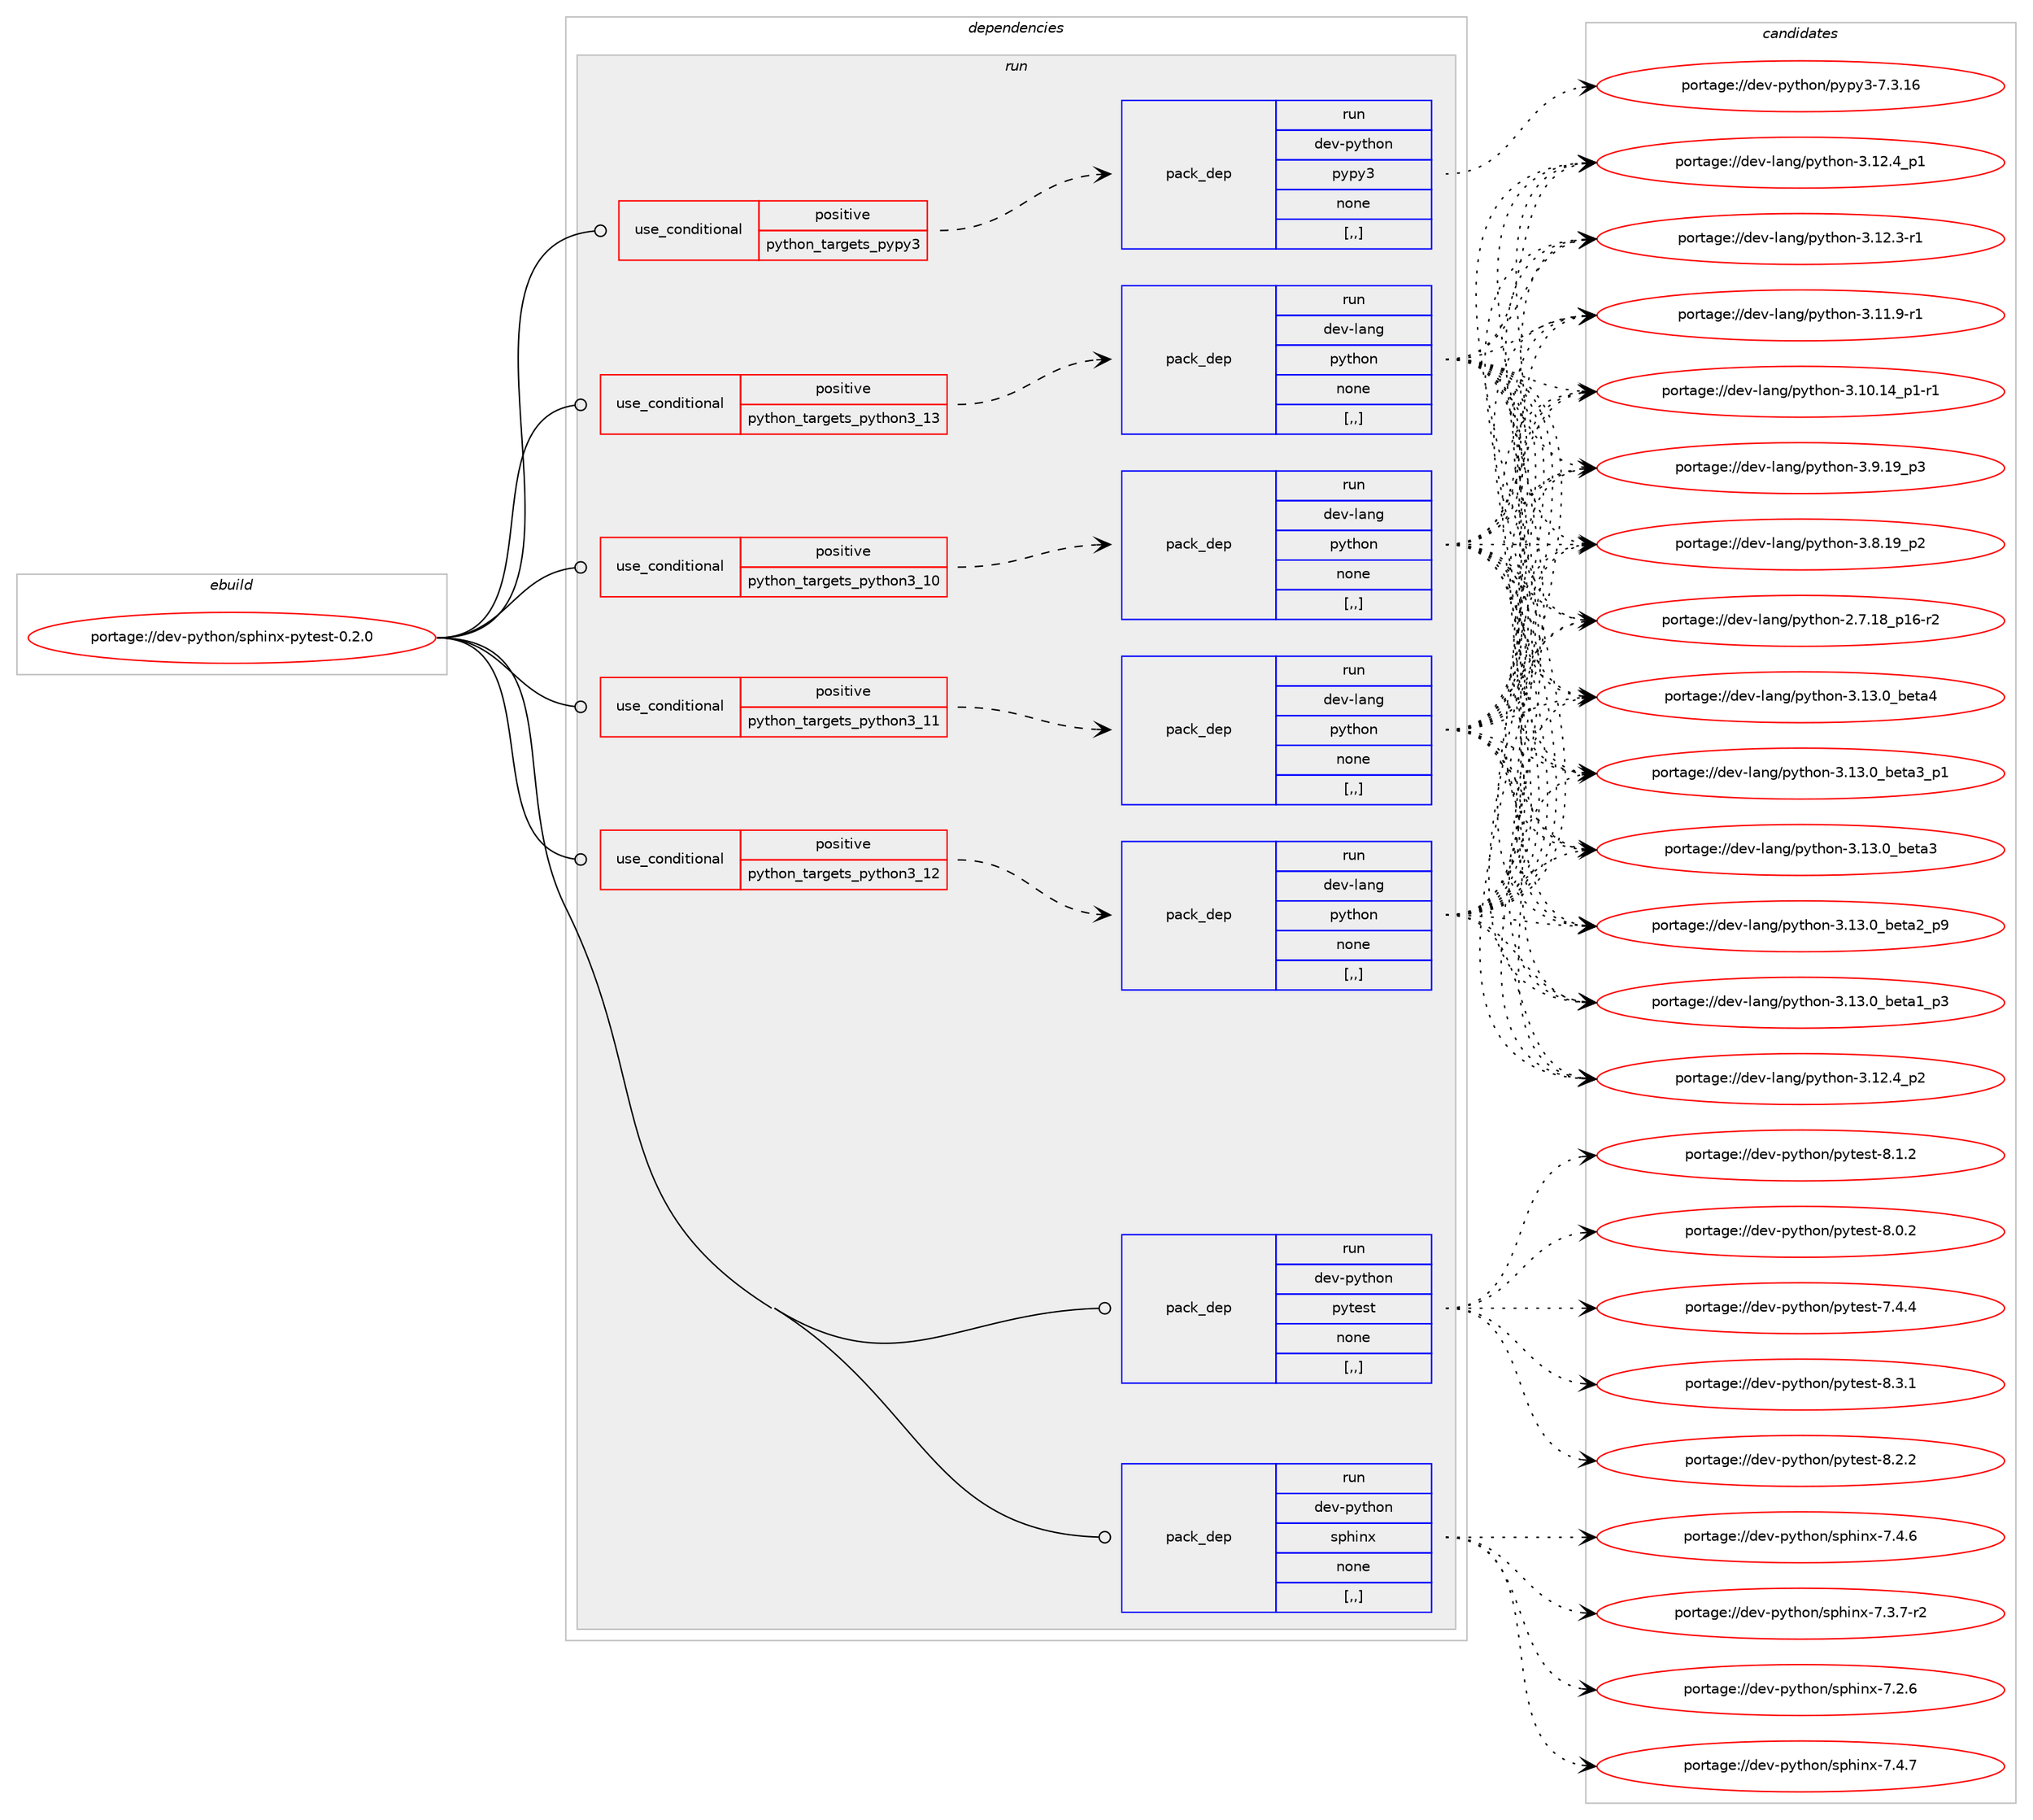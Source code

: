 digraph prolog {

# *************
# Graph options
# *************

newrank=true;
concentrate=true;
compound=true;
graph [rankdir=LR,fontname=Helvetica,fontsize=10,ranksep=1.5];#, ranksep=2.5, nodesep=0.2];
edge  [arrowhead=vee];
node  [fontname=Helvetica,fontsize=10];

# **********
# The ebuild
# **********

subgraph cluster_leftcol {
color=gray;
label=<<i>ebuild</i>>;
id [label="portage://dev-python/sphinx-pytest-0.2.0", color=red, width=4, href="../dev-python/sphinx-pytest-0.2.0.svg"];
}

# ****************
# The dependencies
# ****************

subgraph cluster_midcol {
color=gray;
label=<<i>dependencies</i>>;
subgraph cluster_compile {
fillcolor="#eeeeee";
style=filled;
label=<<i>compile</i>>;
}
subgraph cluster_compileandrun {
fillcolor="#eeeeee";
style=filled;
label=<<i>compile and run</i>>;
}
subgraph cluster_run {
fillcolor="#eeeeee";
style=filled;
label=<<i>run</i>>;
subgraph cond40177 {
dependency164913 [label=<<TABLE BORDER="0" CELLBORDER="1" CELLSPACING="0" CELLPADDING="4"><TR><TD ROWSPAN="3" CELLPADDING="10">use_conditional</TD></TR><TR><TD>positive</TD></TR><TR><TD>python_targets_pypy3</TD></TR></TABLE>>, shape=none, color=red];
subgraph pack123460 {
dependency164914 [label=<<TABLE BORDER="0" CELLBORDER="1" CELLSPACING="0" CELLPADDING="4" WIDTH="220"><TR><TD ROWSPAN="6" CELLPADDING="30">pack_dep</TD></TR><TR><TD WIDTH="110">run</TD></TR><TR><TD>dev-python</TD></TR><TR><TD>pypy3</TD></TR><TR><TD>none</TD></TR><TR><TD>[,,]</TD></TR></TABLE>>, shape=none, color=blue];
}
dependency164913:e -> dependency164914:w [weight=20,style="dashed",arrowhead="vee"];
}
id:e -> dependency164913:w [weight=20,style="solid",arrowhead="odot"];
subgraph cond40178 {
dependency164915 [label=<<TABLE BORDER="0" CELLBORDER="1" CELLSPACING="0" CELLPADDING="4"><TR><TD ROWSPAN="3" CELLPADDING="10">use_conditional</TD></TR><TR><TD>positive</TD></TR><TR><TD>python_targets_python3_10</TD></TR></TABLE>>, shape=none, color=red];
subgraph pack123461 {
dependency164916 [label=<<TABLE BORDER="0" CELLBORDER="1" CELLSPACING="0" CELLPADDING="4" WIDTH="220"><TR><TD ROWSPAN="6" CELLPADDING="30">pack_dep</TD></TR><TR><TD WIDTH="110">run</TD></TR><TR><TD>dev-lang</TD></TR><TR><TD>python</TD></TR><TR><TD>none</TD></TR><TR><TD>[,,]</TD></TR></TABLE>>, shape=none, color=blue];
}
dependency164915:e -> dependency164916:w [weight=20,style="dashed",arrowhead="vee"];
}
id:e -> dependency164915:w [weight=20,style="solid",arrowhead="odot"];
subgraph cond40179 {
dependency164917 [label=<<TABLE BORDER="0" CELLBORDER="1" CELLSPACING="0" CELLPADDING="4"><TR><TD ROWSPAN="3" CELLPADDING="10">use_conditional</TD></TR><TR><TD>positive</TD></TR><TR><TD>python_targets_python3_11</TD></TR></TABLE>>, shape=none, color=red];
subgraph pack123462 {
dependency164918 [label=<<TABLE BORDER="0" CELLBORDER="1" CELLSPACING="0" CELLPADDING="4" WIDTH="220"><TR><TD ROWSPAN="6" CELLPADDING="30">pack_dep</TD></TR><TR><TD WIDTH="110">run</TD></TR><TR><TD>dev-lang</TD></TR><TR><TD>python</TD></TR><TR><TD>none</TD></TR><TR><TD>[,,]</TD></TR></TABLE>>, shape=none, color=blue];
}
dependency164917:e -> dependency164918:w [weight=20,style="dashed",arrowhead="vee"];
}
id:e -> dependency164917:w [weight=20,style="solid",arrowhead="odot"];
subgraph cond40180 {
dependency164919 [label=<<TABLE BORDER="0" CELLBORDER="1" CELLSPACING="0" CELLPADDING="4"><TR><TD ROWSPAN="3" CELLPADDING="10">use_conditional</TD></TR><TR><TD>positive</TD></TR><TR><TD>python_targets_python3_12</TD></TR></TABLE>>, shape=none, color=red];
subgraph pack123463 {
dependency164920 [label=<<TABLE BORDER="0" CELLBORDER="1" CELLSPACING="0" CELLPADDING="4" WIDTH="220"><TR><TD ROWSPAN="6" CELLPADDING="30">pack_dep</TD></TR><TR><TD WIDTH="110">run</TD></TR><TR><TD>dev-lang</TD></TR><TR><TD>python</TD></TR><TR><TD>none</TD></TR><TR><TD>[,,]</TD></TR></TABLE>>, shape=none, color=blue];
}
dependency164919:e -> dependency164920:w [weight=20,style="dashed",arrowhead="vee"];
}
id:e -> dependency164919:w [weight=20,style="solid",arrowhead="odot"];
subgraph cond40181 {
dependency164921 [label=<<TABLE BORDER="0" CELLBORDER="1" CELLSPACING="0" CELLPADDING="4"><TR><TD ROWSPAN="3" CELLPADDING="10">use_conditional</TD></TR><TR><TD>positive</TD></TR><TR><TD>python_targets_python3_13</TD></TR></TABLE>>, shape=none, color=red];
subgraph pack123464 {
dependency164922 [label=<<TABLE BORDER="0" CELLBORDER="1" CELLSPACING="0" CELLPADDING="4" WIDTH="220"><TR><TD ROWSPAN="6" CELLPADDING="30">pack_dep</TD></TR><TR><TD WIDTH="110">run</TD></TR><TR><TD>dev-lang</TD></TR><TR><TD>python</TD></TR><TR><TD>none</TD></TR><TR><TD>[,,]</TD></TR></TABLE>>, shape=none, color=blue];
}
dependency164921:e -> dependency164922:w [weight=20,style="dashed",arrowhead="vee"];
}
id:e -> dependency164921:w [weight=20,style="solid",arrowhead="odot"];
subgraph pack123465 {
dependency164923 [label=<<TABLE BORDER="0" CELLBORDER="1" CELLSPACING="0" CELLPADDING="4" WIDTH="220"><TR><TD ROWSPAN="6" CELLPADDING="30">pack_dep</TD></TR><TR><TD WIDTH="110">run</TD></TR><TR><TD>dev-python</TD></TR><TR><TD>pytest</TD></TR><TR><TD>none</TD></TR><TR><TD>[,,]</TD></TR></TABLE>>, shape=none, color=blue];
}
id:e -> dependency164923:w [weight=20,style="solid",arrowhead="odot"];
subgraph pack123466 {
dependency164924 [label=<<TABLE BORDER="0" CELLBORDER="1" CELLSPACING="0" CELLPADDING="4" WIDTH="220"><TR><TD ROWSPAN="6" CELLPADDING="30">pack_dep</TD></TR><TR><TD WIDTH="110">run</TD></TR><TR><TD>dev-python</TD></TR><TR><TD>sphinx</TD></TR><TR><TD>none</TD></TR><TR><TD>[,,]</TD></TR></TABLE>>, shape=none, color=blue];
}
id:e -> dependency164924:w [weight=20,style="solid",arrowhead="odot"];
}
}

# **************
# The candidates
# **************

subgraph cluster_choices {
rank=same;
color=gray;
label=<<i>candidates</i>>;

subgraph choice123460 {
color=black;
nodesep=1;
choice10010111845112121116104111110471121211121215145554651464954 [label="portage://dev-python/pypy3-7.3.16", color=red, width=4,href="../dev-python/pypy3-7.3.16.svg"];
dependency164914:e -> choice10010111845112121116104111110471121211121215145554651464954:w [style=dotted,weight="100"];
}
subgraph choice123461 {
color=black;
nodesep=1;
choice1001011184510897110103471121211161041111104551464951464895981011169752 [label="portage://dev-lang/python-3.13.0_beta4", color=red, width=4,href="../dev-lang/python-3.13.0_beta4.svg"];
choice10010111845108971101034711212111610411111045514649514648959810111697519511249 [label="portage://dev-lang/python-3.13.0_beta3_p1", color=red, width=4,href="../dev-lang/python-3.13.0_beta3_p1.svg"];
choice1001011184510897110103471121211161041111104551464951464895981011169751 [label="portage://dev-lang/python-3.13.0_beta3", color=red, width=4,href="../dev-lang/python-3.13.0_beta3.svg"];
choice10010111845108971101034711212111610411111045514649514648959810111697509511257 [label="portage://dev-lang/python-3.13.0_beta2_p9", color=red, width=4,href="../dev-lang/python-3.13.0_beta2_p9.svg"];
choice10010111845108971101034711212111610411111045514649514648959810111697499511251 [label="portage://dev-lang/python-3.13.0_beta1_p3", color=red, width=4,href="../dev-lang/python-3.13.0_beta1_p3.svg"];
choice100101118451089711010347112121116104111110455146495046529511250 [label="portage://dev-lang/python-3.12.4_p2", color=red, width=4,href="../dev-lang/python-3.12.4_p2.svg"];
choice100101118451089711010347112121116104111110455146495046529511249 [label="portage://dev-lang/python-3.12.4_p1", color=red, width=4,href="../dev-lang/python-3.12.4_p1.svg"];
choice100101118451089711010347112121116104111110455146495046514511449 [label="portage://dev-lang/python-3.12.3-r1", color=red, width=4,href="../dev-lang/python-3.12.3-r1.svg"];
choice100101118451089711010347112121116104111110455146494946574511449 [label="portage://dev-lang/python-3.11.9-r1", color=red, width=4,href="../dev-lang/python-3.11.9-r1.svg"];
choice100101118451089711010347112121116104111110455146494846495295112494511449 [label="portage://dev-lang/python-3.10.14_p1-r1", color=red, width=4,href="../dev-lang/python-3.10.14_p1-r1.svg"];
choice100101118451089711010347112121116104111110455146574649579511251 [label="portage://dev-lang/python-3.9.19_p3", color=red, width=4,href="../dev-lang/python-3.9.19_p3.svg"];
choice100101118451089711010347112121116104111110455146564649579511250 [label="portage://dev-lang/python-3.8.19_p2", color=red, width=4,href="../dev-lang/python-3.8.19_p2.svg"];
choice100101118451089711010347112121116104111110455046554649569511249544511450 [label="portage://dev-lang/python-2.7.18_p16-r2", color=red, width=4,href="../dev-lang/python-2.7.18_p16-r2.svg"];
dependency164916:e -> choice1001011184510897110103471121211161041111104551464951464895981011169752:w [style=dotted,weight="100"];
dependency164916:e -> choice10010111845108971101034711212111610411111045514649514648959810111697519511249:w [style=dotted,weight="100"];
dependency164916:e -> choice1001011184510897110103471121211161041111104551464951464895981011169751:w [style=dotted,weight="100"];
dependency164916:e -> choice10010111845108971101034711212111610411111045514649514648959810111697509511257:w [style=dotted,weight="100"];
dependency164916:e -> choice10010111845108971101034711212111610411111045514649514648959810111697499511251:w [style=dotted,weight="100"];
dependency164916:e -> choice100101118451089711010347112121116104111110455146495046529511250:w [style=dotted,weight="100"];
dependency164916:e -> choice100101118451089711010347112121116104111110455146495046529511249:w [style=dotted,weight="100"];
dependency164916:e -> choice100101118451089711010347112121116104111110455146495046514511449:w [style=dotted,weight="100"];
dependency164916:e -> choice100101118451089711010347112121116104111110455146494946574511449:w [style=dotted,weight="100"];
dependency164916:e -> choice100101118451089711010347112121116104111110455146494846495295112494511449:w [style=dotted,weight="100"];
dependency164916:e -> choice100101118451089711010347112121116104111110455146574649579511251:w [style=dotted,weight="100"];
dependency164916:e -> choice100101118451089711010347112121116104111110455146564649579511250:w [style=dotted,weight="100"];
dependency164916:e -> choice100101118451089711010347112121116104111110455046554649569511249544511450:w [style=dotted,weight="100"];
}
subgraph choice123462 {
color=black;
nodesep=1;
choice1001011184510897110103471121211161041111104551464951464895981011169752 [label="portage://dev-lang/python-3.13.0_beta4", color=red, width=4,href="../dev-lang/python-3.13.0_beta4.svg"];
choice10010111845108971101034711212111610411111045514649514648959810111697519511249 [label="portage://dev-lang/python-3.13.0_beta3_p1", color=red, width=4,href="../dev-lang/python-3.13.0_beta3_p1.svg"];
choice1001011184510897110103471121211161041111104551464951464895981011169751 [label="portage://dev-lang/python-3.13.0_beta3", color=red, width=4,href="../dev-lang/python-3.13.0_beta3.svg"];
choice10010111845108971101034711212111610411111045514649514648959810111697509511257 [label="portage://dev-lang/python-3.13.0_beta2_p9", color=red, width=4,href="../dev-lang/python-3.13.0_beta2_p9.svg"];
choice10010111845108971101034711212111610411111045514649514648959810111697499511251 [label="portage://dev-lang/python-3.13.0_beta1_p3", color=red, width=4,href="../dev-lang/python-3.13.0_beta1_p3.svg"];
choice100101118451089711010347112121116104111110455146495046529511250 [label="portage://dev-lang/python-3.12.4_p2", color=red, width=4,href="../dev-lang/python-3.12.4_p2.svg"];
choice100101118451089711010347112121116104111110455146495046529511249 [label="portage://dev-lang/python-3.12.4_p1", color=red, width=4,href="../dev-lang/python-3.12.4_p1.svg"];
choice100101118451089711010347112121116104111110455146495046514511449 [label="portage://dev-lang/python-3.12.3-r1", color=red, width=4,href="../dev-lang/python-3.12.3-r1.svg"];
choice100101118451089711010347112121116104111110455146494946574511449 [label="portage://dev-lang/python-3.11.9-r1", color=red, width=4,href="../dev-lang/python-3.11.9-r1.svg"];
choice100101118451089711010347112121116104111110455146494846495295112494511449 [label="portage://dev-lang/python-3.10.14_p1-r1", color=red, width=4,href="../dev-lang/python-3.10.14_p1-r1.svg"];
choice100101118451089711010347112121116104111110455146574649579511251 [label="portage://dev-lang/python-3.9.19_p3", color=red, width=4,href="../dev-lang/python-3.9.19_p3.svg"];
choice100101118451089711010347112121116104111110455146564649579511250 [label="portage://dev-lang/python-3.8.19_p2", color=red, width=4,href="../dev-lang/python-3.8.19_p2.svg"];
choice100101118451089711010347112121116104111110455046554649569511249544511450 [label="portage://dev-lang/python-2.7.18_p16-r2", color=red, width=4,href="../dev-lang/python-2.7.18_p16-r2.svg"];
dependency164918:e -> choice1001011184510897110103471121211161041111104551464951464895981011169752:w [style=dotted,weight="100"];
dependency164918:e -> choice10010111845108971101034711212111610411111045514649514648959810111697519511249:w [style=dotted,weight="100"];
dependency164918:e -> choice1001011184510897110103471121211161041111104551464951464895981011169751:w [style=dotted,weight="100"];
dependency164918:e -> choice10010111845108971101034711212111610411111045514649514648959810111697509511257:w [style=dotted,weight="100"];
dependency164918:e -> choice10010111845108971101034711212111610411111045514649514648959810111697499511251:w [style=dotted,weight="100"];
dependency164918:e -> choice100101118451089711010347112121116104111110455146495046529511250:w [style=dotted,weight="100"];
dependency164918:e -> choice100101118451089711010347112121116104111110455146495046529511249:w [style=dotted,weight="100"];
dependency164918:e -> choice100101118451089711010347112121116104111110455146495046514511449:w [style=dotted,weight="100"];
dependency164918:e -> choice100101118451089711010347112121116104111110455146494946574511449:w [style=dotted,weight="100"];
dependency164918:e -> choice100101118451089711010347112121116104111110455146494846495295112494511449:w [style=dotted,weight="100"];
dependency164918:e -> choice100101118451089711010347112121116104111110455146574649579511251:w [style=dotted,weight="100"];
dependency164918:e -> choice100101118451089711010347112121116104111110455146564649579511250:w [style=dotted,weight="100"];
dependency164918:e -> choice100101118451089711010347112121116104111110455046554649569511249544511450:w [style=dotted,weight="100"];
}
subgraph choice123463 {
color=black;
nodesep=1;
choice1001011184510897110103471121211161041111104551464951464895981011169752 [label="portage://dev-lang/python-3.13.0_beta4", color=red, width=4,href="../dev-lang/python-3.13.0_beta4.svg"];
choice10010111845108971101034711212111610411111045514649514648959810111697519511249 [label="portage://dev-lang/python-3.13.0_beta3_p1", color=red, width=4,href="../dev-lang/python-3.13.0_beta3_p1.svg"];
choice1001011184510897110103471121211161041111104551464951464895981011169751 [label="portage://dev-lang/python-3.13.0_beta3", color=red, width=4,href="../dev-lang/python-3.13.0_beta3.svg"];
choice10010111845108971101034711212111610411111045514649514648959810111697509511257 [label="portage://dev-lang/python-3.13.0_beta2_p9", color=red, width=4,href="../dev-lang/python-3.13.0_beta2_p9.svg"];
choice10010111845108971101034711212111610411111045514649514648959810111697499511251 [label="portage://dev-lang/python-3.13.0_beta1_p3", color=red, width=4,href="../dev-lang/python-3.13.0_beta1_p3.svg"];
choice100101118451089711010347112121116104111110455146495046529511250 [label="portage://dev-lang/python-3.12.4_p2", color=red, width=4,href="../dev-lang/python-3.12.4_p2.svg"];
choice100101118451089711010347112121116104111110455146495046529511249 [label="portage://dev-lang/python-3.12.4_p1", color=red, width=4,href="../dev-lang/python-3.12.4_p1.svg"];
choice100101118451089711010347112121116104111110455146495046514511449 [label="portage://dev-lang/python-3.12.3-r1", color=red, width=4,href="../dev-lang/python-3.12.3-r1.svg"];
choice100101118451089711010347112121116104111110455146494946574511449 [label="portage://dev-lang/python-3.11.9-r1", color=red, width=4,href="../dev-lang/python-3.11.9-r1.svg"];
choice100101118451089711010347112121116104111110455146494846495295112494511449 [label="portage://dev-lang/python-3.10.14_p1-r1", color=red, width=4,href="../dev-lang/python-3.10.14_p1-r1.svg"];
choice100101118451089711010347112121116104111110455146574649579511251 [label="portage://dev-lang/python-3.9.19_p3", color=red, width=4,href="../dev-lang/python-3.9.19_p3.svg"];
choice100101118451089711010347112121116104111110455146564649579511250 [label="portage://dev-lang/python-3.8.19_p2", color=red, width=4,href="../dev-lang/python-3.8.19_p2.svg"];
choice100101118451089711010347112121116104111110455046554649569511249544511450 [label="portage://dev-lang/python-2.7.18_p16-r2", color=red, width=4,href="../dev-lang/python-2.7.18_p16-r2.svg"];
dependency164920:e -> choice1001011184510897110103471121211161041111104551464951464895981011169752:w [style=dotted,weight="100"];
dependency164920:e -> choice10010111845108971101034711212111610411111045514649514648959810111697519511249:w [style=dotted,weight="100"];
dependency164920:e -> choice1001011184510897110103471121211161041111104551464951464895981011169751:w [style=dotted,weight="100"];
dependency164920:e -> choice10010111845108971101034711212111610411111045514649514648959810111697509511257:w [style=dotted,weight="100"];
dependency164920:e -> choice10010111845108971101034711212111610411111045514649514648959810111697499511251:w [style=dotted,weight="100"];
dependency164920:e -> choice100101118451089711010347112121116104111110455146495046529511250:w [style=dotted,weight="100"];
dependency164920:e -> choice100101118451089711010347112121116104111110455146495046529511249:w [style=dotted,weight="100"];
dependency164920:e -> choice100101118451089711010347112121116104111110455146495046514511449:w [style=dotted,weight="100"];
dependency164920:e -> choice100101118451089711010347112121116104111110455146494946574511449:w [style=dotted,weight="100"];
dependency164920:e -> choice100101118451089711010347112121116104111110455146494846495295112494511449:w [style=dotted,weight="100"];
dependency164920:e -> choice100101118451089711010347112121116104111110455146574649579511251:w [style=dotted,weight="100"];
dependency164920:e -> choice100101118451089711010347112121116104111110455146564649579511250:w [style=dotted,weight="100"];
dependency164920:e -> choice100101118451089711010347112121116104111110455046554649569511249544511450:w [style=dotted,weight="100"];
}
subgraph choice123464 {
color=black;
nodesep=1;
choice1001011184510897110103471121211161041111104551464951464895981011169752 [label="portage://dev-lang/python-3.13.0_beta4", color=red, width=4,href="../dev-lang/python-3.13.0_beta4.svg"];
choice10010111845108971101034711212111610411111045514649514648959810111697519511249 [label="portage://dev-lang/python-3.13.0_beta3_p1", color=red, width=4,href="../dev-lang/python-3.13.0_beta3_p1.svg"];
choice1001011184510897110103471121211161041111104551464951464895981011169751 [label="portage://dev-lang/python-3.13.0_beta3", color=red, width=4,href="../dev-lang/python-3.13.0_beta3.svg"];
choice10010111845108971101034711212111610411111045514649514648959810111697509511257 [label="portage://dev-lang/python-3.13.0_beta2_p9", color=red, width=4,href="../dev-lang/python-3.13.0_beta2_p9.svg"];
choice10010111845108971101034711212111610411111045514649514648959810111697499511251 [label="portage://dev-lang/python-3.13.0_beta1_p3", color=red, width=4,href="../dev-lang/python-3.13.0_beta1_p3.svg"];
choice100101118451089711010347112121116104111110455146495046529511250 [label="portage://dev-lang/python-3.12.4_p2", color=red, width=4,href="../dev-lang/python-3.12.4_p2.svg"];
choice100101118451089711010347112121116104111110455146495046529511249 [label="portage://dev-lang/python-3.12.4_p1", color=red, width=4,href="../dev-lang/python-3.12.4_p1.svg"];
choice100101118451089711010347112121116104111110455146495046514511449 [label="portage://dev-lang/python-3.12.3-r1", color=red, width=4,href="../dev-lang/python-3.12.3-r1.svg"];
choice100101118451089711010347112121116104111110455146494946574511449 [label="portage://dev-lang/python-3.11.9-r1", color=red, width=4,href="../dev-lang/python-3.11.9-r1.svg"];
choice100101118451089711010347112121116104111110455146494846495295112494511449 [label="portage://dev-lang/python-3.10.14_p1-r1", color=red, width=4,href="../dev-lang/python-3.10.14_p1-r1.svg"];
choice100101118451089711010347112121116104111110455146574649579511251 [label="portage://dev-lang/python-3.9.19_p3", color=red, width=4,href="../dev-lang/python-3.9.19_p3.svg"];
choice100101118451089711010347112121116104111110455146564649579511250 [label="portage://dev-lang/python-3.8.19_p2", color=red, width=4,href="../dev-lang/python-3.8.19_p2.svg"];
choice100101118451089711010347112121116104111110455046554649569511249544511450 [label="portage://dev-lang/python-2.7.18_p16-r2", color=red, width=4,href="../dev-lang/python-2.7.18_p16-r2.svg"];
dependency164922:e -> choice1001011184510897110103471121211161041111104551464951464895981011169752:w [style=dotted,weight="100"];
dependency164922:e -> choice10010111845108971101034711212111610411111045514649514648959810111697519511249:w [style=dotted,weight="100"];
dependency164922:e -> choice1001011184510897110103471121211161041111104551464951464895981011169751:w [style=dotted,weight="100"];
dependency164922:e -> choice10010111845108971101034711212111610411111045514649514648959810111697509511257:w [style=dotted,weight="100"];
dependency164922:e -> choice10010111845108971101034711212111610411111045514649514648959810111697499511251:w [style=dotted,weight="100"];
dependency164922:e -> choice100101118451089711010347112121116104111110455146495046529511250:w [style=dotted,weight="100"];
dependency164922:e -> choice100101118451089711010347112121116104111110455146495046529511249:w [style=dotted,weight="100"];
dependency164922:e -> choice100101118451089711010347112121116104111110455146495046514511449:w [style=dotted,weight="100"];
dependency164922:e -> choice100101118451089711010347112121116104111110455146494946574511449:w [style=dotted,weight="100"];
dependency164922:e -> choice100101118451089711010347112121116104111110455146494846495295112494511449:w [style=dotted,weight="100"];
dependency164922:e -> choice100101118451089711010347112121116104111110455146574649579511251:w [style=dotted,weight="100"];
dependency164922:e -> choice100101118451089711010347112121116104111110455146564649579511250:w [style=dotted,weight="100"];
dependency164922:e -> choice100101118451089711010347112121116104111110455046554649569511249544511450:w [style=dotted,weight="100"];
}
subgraph choice123465 {
color=black;
nodesep=1;
choice1001011184511212111610411111047112121116101115116455646514649 [label="portage://dev-python/pytest-8.3.1", color=red, width=4,href="../dev-python/pytest-8.3.1.svg"];
choice1001011184511212111610411111047112121116101115116455646504650 [label="portage://dev-python/pytest-8.2.2", color=red, width=4,href="../dev-python/pytest-8.2.2.svg"];
choice1001011184511212111610411111047112121116101115116455646494650 [label="portage://dev-python/pytest-8.1.2", color=red, width=4,href="../dev-python/pytest-8.1.2.svg"];
choice1001011184511212111610411111047112121116101115116455646484650 [label="portage://dev-python/pytest-8.0.2", color=red, width=4,href="../dev-python/pytest-8.0.2.svg"];
choice1001011184511212111610411111047112121116101115116455546524652 [label="portage://dev-python/pytest-7.4.4", color=red, width=4,href="../dev-python/pytest-7.4.4.svg"];
dependency164923:e -> choice1001011184511212111610411111047112121116101115116455646514649:w [style=dotted,weight="100"];
dependency164923:e -> choice1001011184511212111610411111047112121116101115116455646504650:w [style=dotted,weight="100"];
dependency164923:e -> choice1001011184511212111610411111047112121116101115116455646494650:w [style=dotted,weight="100"];
dependency164923:e -> choice1001011184511212111610411111047112121116101115116455646484650:w [style=dotted,weight="100"];
dependency164923:e -> choice1001011184511212111610411111047112121116101115116455546524652:w [style=dotted,weight="100"];
}
subgraph choice123466 {
color=black;
nodesep=1;
choice1001011184511212111610411111047115112104105110120455546524655 [label="portage://dev-python/sphinx-7.4.7", color=red, width=4,href="../dev-python/sphinx-7.4.7.svg"];
choice1001011184511212111610411111047115112104105110120455546524654 [label="portage://dev-python/sphinx-7.4.6", color=red, width=4,href="../dev-python/sphinx-7.4.6.svg"];
choice10010111845112121116104111110471151121041051101204555465146554511450 [label="portage://dev-python/sphinx-7.3.7-r2", color=red, width=4,href="../dev-python/sphinx-7.3.7-r2.svg"];
choice1001011184511212111610411111047115112104105110120455546504654 [label="portage://dev-python/sphinx-7.2.6", color=red, width=4,href="../dev-python/sphinx-7.2.6.svg"];
dependency164924:e -> choice1001011184511212111610411111047115112104105110120455546524655:w [style=dotted,weight="100"];
dependency164924:e -> choice1001011184511212111610411111047115112104105110120455546524654:w [style=dotted,weight="100"];
dependency164924:e -> choice10010111845112121116104111110471151121041051101204555465146554511450:w [style=dotted,weight="100"];
dependency164924:e -> choice1001011184511212111610411111047115112104105110120455546504654:w [style=dotted,weight="100"];
}
}

}
